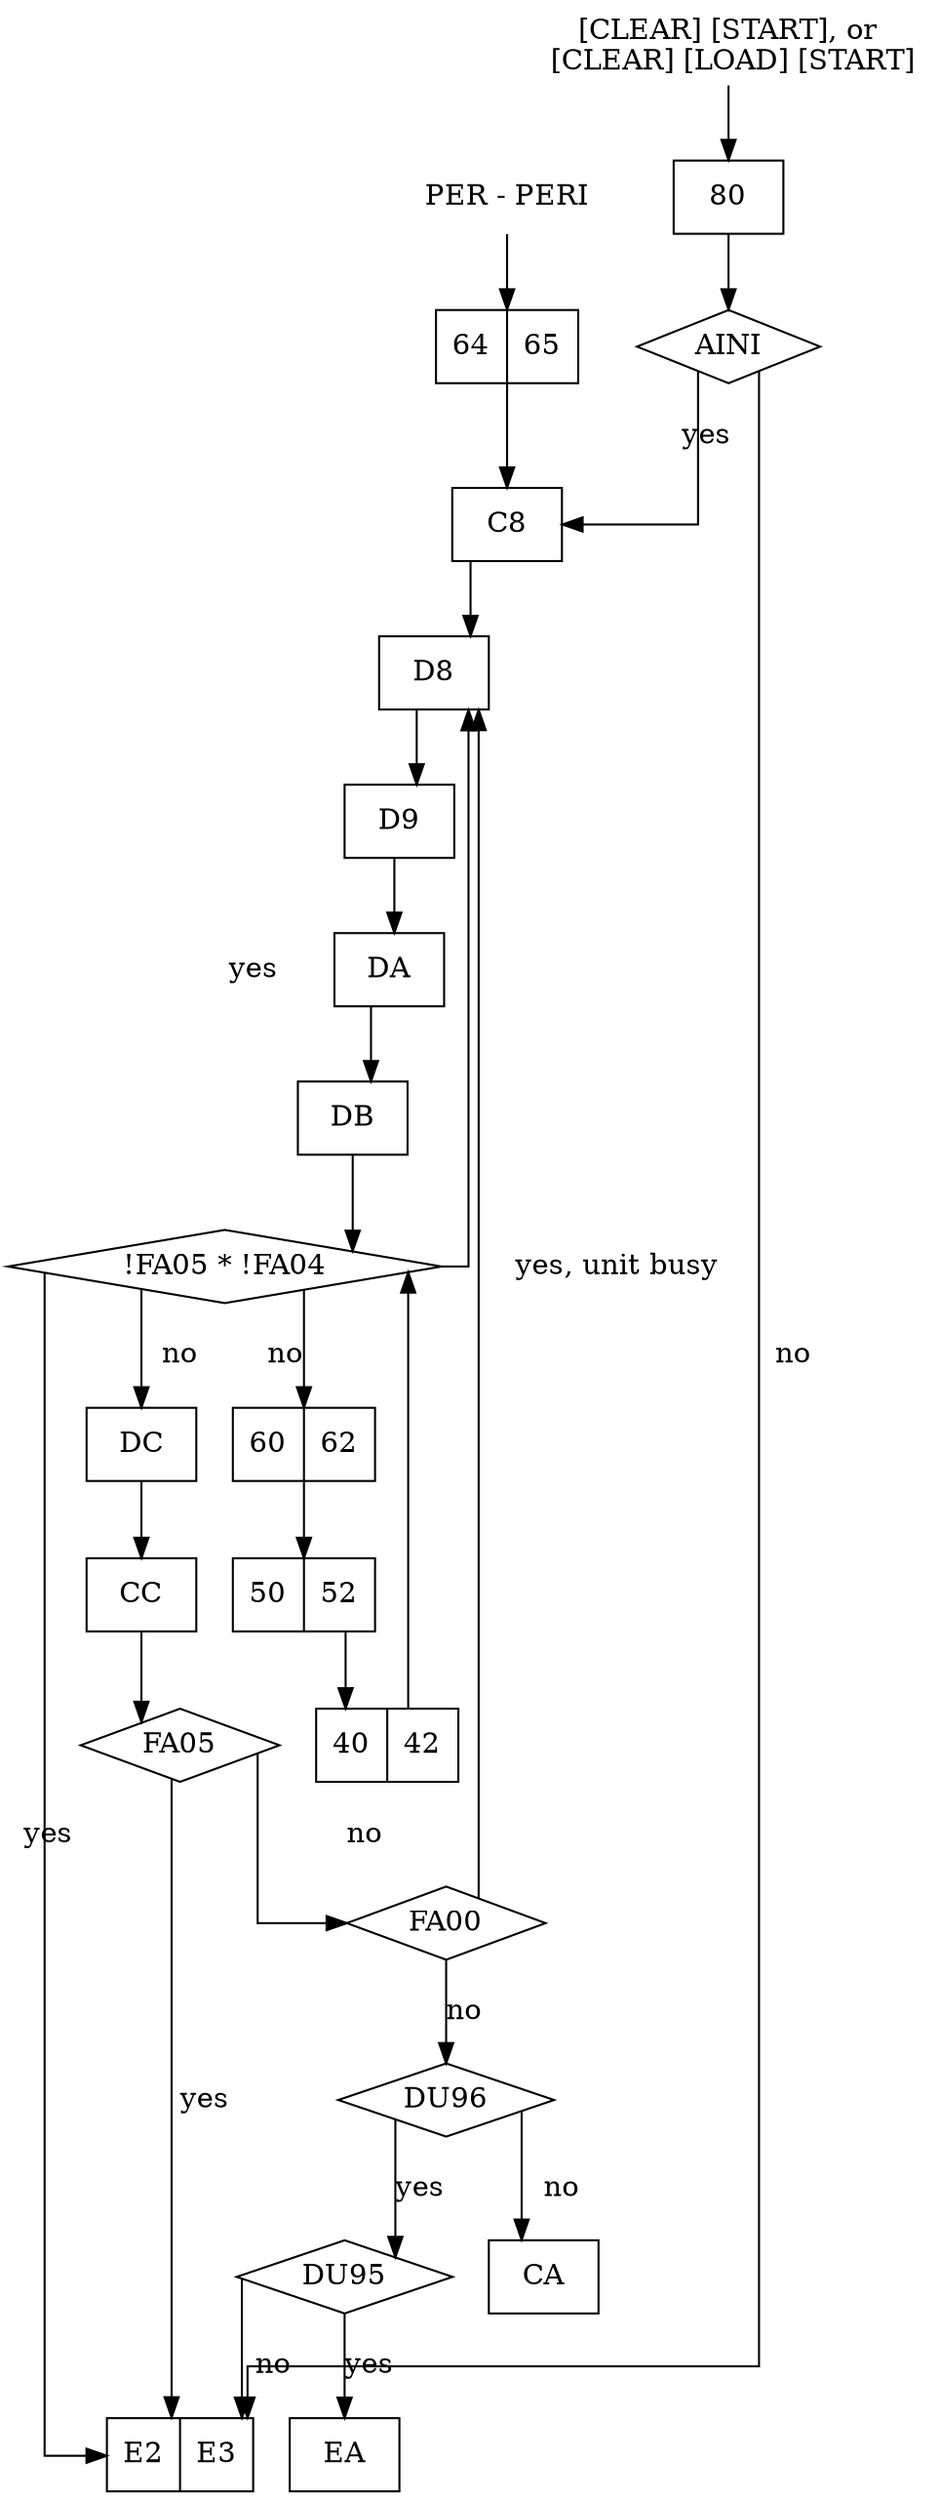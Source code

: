 // UCE 460 - 140231300 (fo. 13) - External sequence - Preliminary
    
digraph G {
    graph [ splines = ortho ]
    node  [ shape = box ]
    
    start -> 6465
    6465  -> C8
    C8    -> D8
    D8    -> D9
    D9    -> DA
    DA    -> DB
    DB    -> cond1
    cond1 -> D8    [ label = "yes" ]
    cond1 -> DC    [ label = "no"  ]
    
    DC -> CC
    CC -> cond3
    
    note  -> 80
    80    -> cond2
    cond2 -> C8    [ label = "yes" ]
    cond2 -> E2E3  [ label = "no"  ]
    
    6062  -> 5052 
    5052  -> 4042
    4042  -> cond1
    cond1 -> E2E3  [ label = "yes" ]
    cond1 -> 6062  [ label = "no"  ]
    
    cond3 -> E2E3  [ label = "yes" ]
    cond3 -> cond4 [ label = "no"  ]
    
    cond4 -> D8    [ label = "yes, unit busy"]
    cond4 -> cond5 [ label = "no"  ]
    
    cond5 -> CA    [ label = "no"  ]
    cond5 -> cond6 [ label = "yes" ]
    
    cond6 -> E2E3  [ label = "no"  ]
    cond6 -> EA    [ label = "yes" ]
    
    start [ shape = none ; label = "PER - PERI" ]
    note  [ shape = none ; label = "[CLEAR] [START], or\n [CLEAR] [LOAD] [START]" ]
    
    4042  [ shape = record ; label = "40|42" ]
    5052  [ shape = record ; label = "50|52" ]
    6062  [ shape = record ; label = "60|62" ]
    6465  [ shape = record ; label = "64|65" ]
    E2E3  [ shape = record ; label = "E2|E3" ]
    
    cond1 [ shape = diamond ; label = "!FA05 * !FA04"]
    cond2 [ shape = diamond ; label = "AINI"]
    cond3 [ shape = diamond ; label = "FA05"]
    cond4 [ shape = diamond ; label = "FA00"]
    cond5 [ shape = diamond ; label = "DU96"]
    cond6 [ shape = diamond ; label = "DU95"]
}

